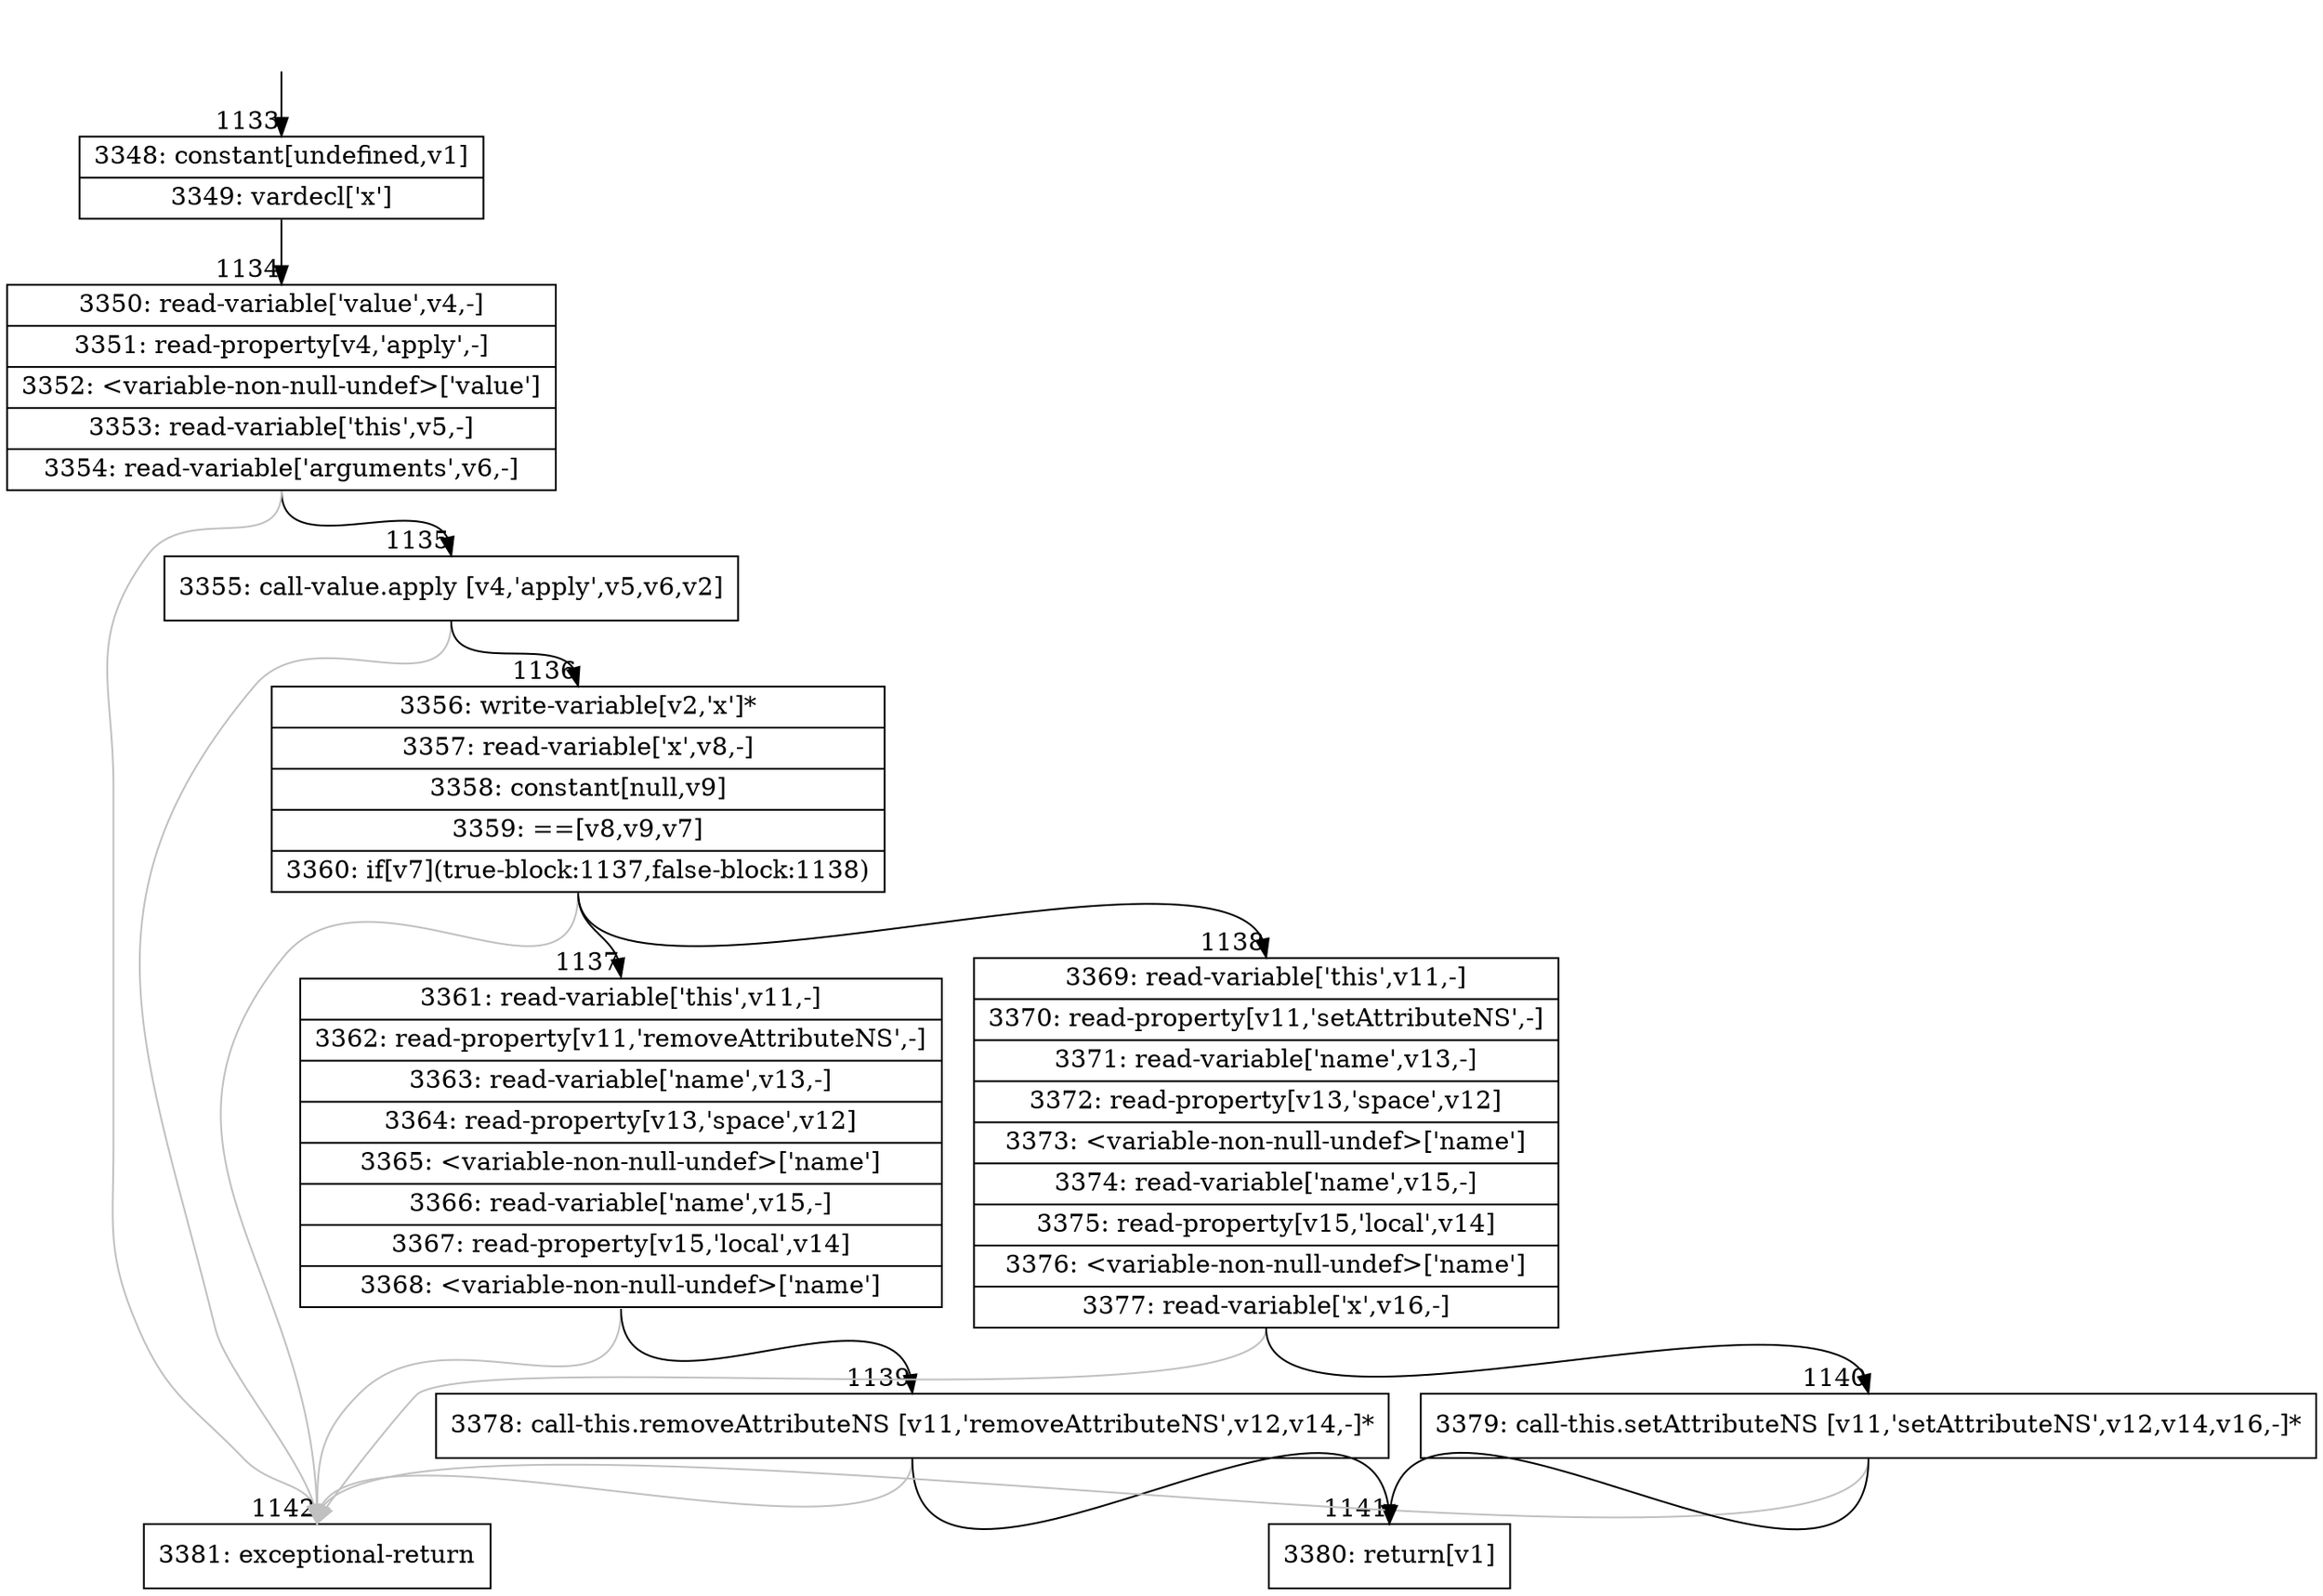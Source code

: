 digraph {
rankdir="TD"
BB_entry114[shape=none,label=""];
BB_entry114 -> BB1133 [tailport=s, headport=n, headlabel="    1133"]
BB1133 [shape=record label="{3348: constant[undefined,v1]|3349: vardecl['x']}" ] 
BB1133 -> BB1134 [tailport=s, headport=n, headlabel="      1134"]
BB1134 [shape=record label="{3350: read-variable['value',v4,-]|3351: read-property[v4,'apply',-]|3352: \<variable-non-null-undef\>['value']|3353: read-variable['this',v5,-]|3354: read-variable['arguments',v6,-]}" ] 
BB1134 -> BB1135 [tailport=s, headport=n, headlabel="      1135"]
BB1134 -> BB1142 [tailport=s, headport=n, color=gray, headlabel="      1142"]
BB1135 [shape=record label="{3355: call-value.apply [v4,'apply',v5,v6,v2]}" ] 
BB1135 -> BB1136 [tailport=s, headport=n, headlabel="      1136"]
BB1135 -> BB1142 [tailport=s, headport=n, color=gray]
BB1136 [shape=record label="{3356: write-variable[v2,'x']*|3357: read-variable['x',v8,-]|3358: constant[null,v9]|3359: ==[v8,v9,v7]|3360: if[v7](true-block:1137,false-block:1138)}" ] 
BB1136 -> BB1137 [tailport=s, headport=n, headlabel="      1137"]
BB1136 -> BB1138 [tailport=s, headport=n, headlabel="      1138"]
BB1136 -> BB1142 [tailport=s, headport=n, color=gray]
BB1137 [shape=record label="{3361: read-variable['this',v11,-]|3362: read-property[v11,'removeAttributeNS',-]|3363: read-variable['name',v13,-]|3364: read-property[v13,'space',v12]|3365: \<variable-non-null-undef\>['name']|3366: read-variable['name',v15,-]|3367: read-property[v15,'local',v14]|3368: \<variable-non-null-undef\>['name']}" ] 
BB1137 -> BB1139 [tailport=s, headport=n, headlabel="      1139"]
BB1137 -> BB1142 [tailport=s, headport=n, color=gray]
BB1138 [shape=record label="{3369: read-variable['this',v11,-]|3370: read-property[v11,'setAttributeNS',-]|3371: read-variable['name',v13,-]|3372: read-property[v13,'space',v12]|3373: \<variable-non-null-undef\>['name']|3374: read-variable['name',v15,-]|3375: read-property[v15,'local',v14]|3376: \<variable-non-null-undef\>['name']|3377: read-variable['x',v16,-]}" ] 
BB1138 -> BB1140 [tailport=s, headport=n, headlabel="      1140"]
BB1138 -> BB1142 [tailport=s, headport=n, color=gray]
BB1139 [shape=record label="{3378: call-this.removeAttributeNS [v11,'removeAttributeNS',v12,v14,-]*}" ] 
BB1139 -> BB1141 [tailport=s, headport=n, headlabel="      1141"]
BB1139 -> BB1142 [tailport=s, headport=n, color=gray]
BB1140 [shape=record label="{3379: call-this.setAttributeNS [v11,'setAttributeNS',v12,v14,v16,-]*}" ] 
BB1140 -> BB1141 [tailport=s, headport=n]
BB1140 -> BB1142 [tailport=s, headport=n, color=gray]
BB1141 [shape=record label="{3380: return[v1]}" ] 
BB1142 [shape=record label="{3381: exceptional-return}" ] 
//#$~ 676
}
